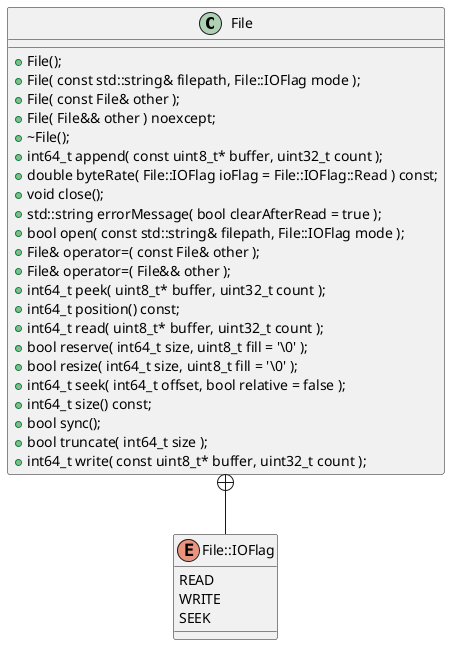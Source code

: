 @startuml
class "File" {
+{method} File();
+{method} File( const std::string& filepath, File::IOFlag mode );
+{method} File( const File& other );
+{method} File( File&& other ) noexcept;
+{method} ~File();
+{method} int64_t append( const uint8_t* buffer, uint32_t count );
+{method} double byteRate( File::IOFlag ioFlag = File::IOFlag::Read ) const;
+{method} void close();
+{method} std::string errorMessage( bool clearAfterRead = true );
+{method} bool open( const std::string& filepath, File::IOFlag mode );
+{method} File& operator=( const File& other );
+{method} File& operator=( File&& other );
+{method} int64_t peek( uint8_t* buffer, uint32_t count );
+{method} int64_t position() const;
+{method} int64_t read( uint8_t* buffer, uint32_t count );
+{method} bool reserve( int64_t size, uint8_t fill = '\0' );
+{method} bool resize( int64_t size, uint8_t fill = '\0' );
+{method} int64_t seek( int64_t offset, bool relative = false );
+{method} int64_t size() const;
+{method} bool sync();
+{method} bool truncate( int64_t size );
+{method} int64_t write( const uint8_t* buffer, uint32_t count );
}

enum "File::IOFlag" {
READ
WRITE
SEEK
}

"File" +-- "File::IOFlag"
@enduml
